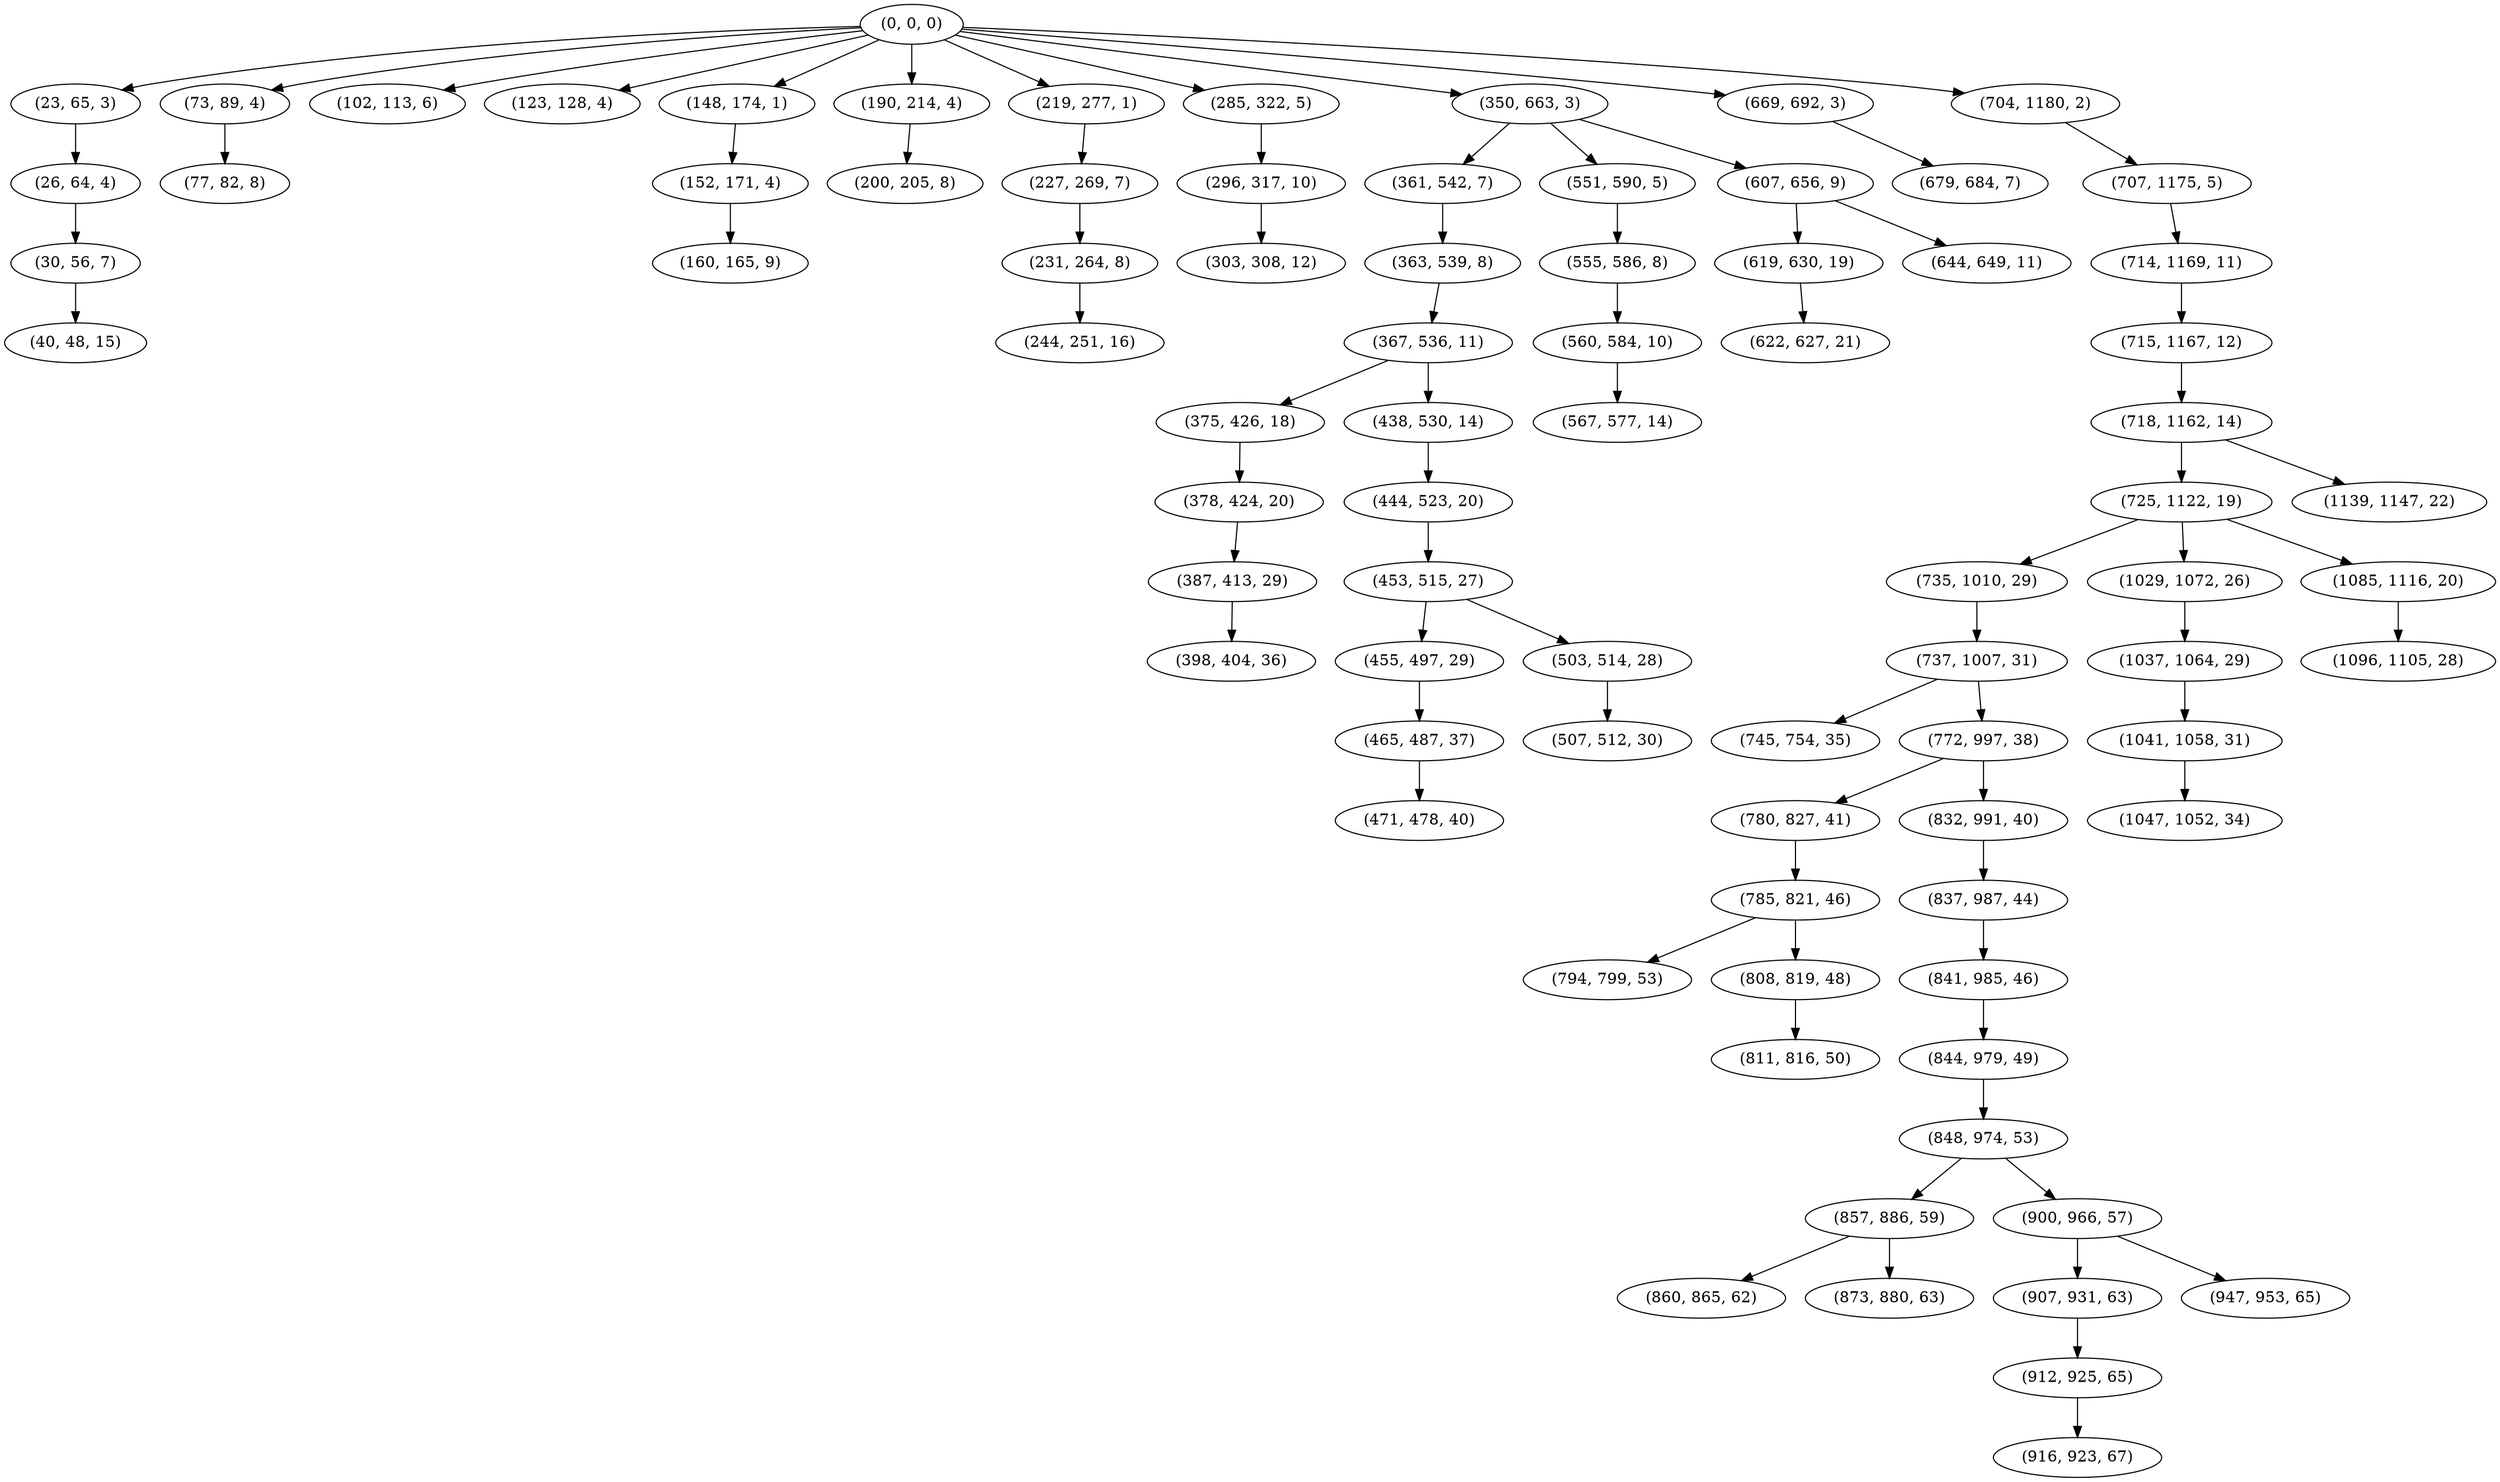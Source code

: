 digraph tree {
    "(0, 0, 0)";
    "(23, 65, 3)";
    "(26, 64, 4)";
    "(30, 56, 7)";
    "(40, 48, 15)";
    "(73, 89, 4)";
    "(77, 82, 8)";
    "(102, 113, 6)";
    "(123, 128, 4)";
    "(148, 174, 1)";
    "(152, 171, 4)";
    "(160, 165, 9)";
    "(190, 214, 4)";
    "(200, 205, 8)";
    "(219, 277, 1)";
    "(227, 269, 7)";
    "(231, 264, 8)";
    "(244, 251, 16)";
    "(285, 322, 5)";
    "(296, 317, 10)";
    "(303, 308, 12)";
    "(350, 663, 3)";
    "(361, 542, 7)";
    "(363, 539, 8)";
    "(367, 536, 11)";
    "(375, 426, 18)";
    "(378, 424, 20)";
    "(387, 413, 29)";
    "(398, 404, 36)";
    "(438, 530, 14)";
    "(444, 523, 20)";
    "(453, 515, 27)";
    "(455, 497, 29)";
    "(465, 487, 37)";
    "(471, 478, 40)";
    "(503, 514, 28)";
    "(507, 512, 30)";
    "(551, 590, 5)";
    "(555, 586, 8)";
    "(560, 584, 10)";
    "(567, 577, 14)";
    "(607, 656, 9)";
    "(619, 630, 19)";
    "(622, 627, 21)";
    "(644, 649, 11)";
    "(669, 692, 3)";
    "(679, 684, 7)";
    "(704, 1180, 2)";
    "(707, 1175, 5)";
    "(714, 1169, 11)";
    "(715, 1167, 12)";
    "(718, 1162, 14)";
    "(725, 1122, 19)";
    "(735, 1010, 29)";
    "(737, 1007, 31)";
    "(745, 754, 35)";
    "(772, 997, 38)";
    "(780, 827, 41)";
    "(785, 821, 46)";
    "(794, 799, 53)";
    "(808, 819, 48)";
    "(811, 816, 50)";
    "(832, 991, 40)";
    "(837, 987, 44)";
    "(841, 985, 46)";
    "(844, 979, 49)";
    "(848, 974, 53)";
    "(857, 886, 59)";
    "(860, 865, 62)";
    "(873, 880, 63)";
    "(900, 966, 57)";
    "(907, 931, 63)";
    "(912, 925, 65)";
    "(916, 923, 67)";
    "(947, 953, 65)";
    "(1029, 1072, 26)";
    "(1037, 1064, 29)";
    "(1041, 1058, 31)";
    "(1047, 1052, 34)";
    "(1085, 1116, 20)";
    "(1096, 1105, 28)";
    "(1139, 1147, 22)";
    "(0, 0, 0)" -> "(23, 65, 3)";
    "(0, 0, 0)" -> "(73, 89, 4)";
    "(0, 0, 0)" -> "(102, 113, 6)";
    "(0, 0, 0)" -> "(123, 128, 4)";
    "(0, 0, 0)" -> "(148, 174, 1)";
    "(0, 0, 0)" -> "(190, 214, 4)";
    "(0, 0, 0)" -> "(219, 277, 1)";
    "(0, 0, 0)" -> "(285, 322, 5)";
    "(0, 0, 0)" -> "(350, 663, 3)";
    "(0, 0, 0)" -> "(669, 692, 3)";
    "(0, 0, 0)" -> "(704, 1180, 2)";
    "(23, 65, 3)" -> "(26, 64, 4)";
    "(26, 64, 4)" -> "(30, 56, 7)";
    "(30, 56, 7)" -> "(40, 48, 15)";
    "(73, 89, 4)" -> "(77, 82, 8)";
    "(148, 174, 1)" -> "(152, 171, 4)";
    "(152, 171, 4)" -> "(160, 165, 9)";
    "(190, 214, 4)" -> "(200, 205, 8)";
    "(219, 277, 1)" -> "(227, 269, 7)";
    "(227, 269, 7)" -> "(231, 264, 8)";
    "(231, 264, 8)" -> "(244, 251, 16)";
    "(285, 322, 5)" -> "(296, 317, 10)";
    "(296, 317, 10)" -> "(303, 308, 12)";
    "(350, 663, 3)" -> "(361, 542, 7)";
    "(350, 663, 3)" -> "(551, 590, 5)";
    "(350, 663, 3)" -> "(607, 656, 9)";
    "(361, 542, 7)" -> "(363, 539, 8)";
    "(363, 539, 8)" -> "(367, 536, 11)";
    "(367, 536, 11)" -> "(375, 426, 18)";
    "(367, 536, 11)" -> "(438, 530, 14)";
    "(375, 426, 18)" -> "(378, 424, 20)";
    "(378, 424, 20)" -> "(387, 413, 29)";
    "(387, 413, 29)" -> "(398, 404, 36)";
    "(438, 530, 14)" -> "(444, 523, 20)";
    "(444, 523, 20)" -> "(453, 515, 27)";
    "(453, 515, 27)" -> "(455, 497, 29)";
    "(453, 515, 27)" -> "(503, 514, 28)";
    "(455, 497, 29)" -> "(465, 487, 37)";
    "(465, 487, 37)" -> "(471, 478, 40)";
    "(503, 514, 28)" -> "(507, 512, 30)";
    "(551, 590, 5)" -> "(555, 586, 8)";
    "(555, 586, 8)" -> "(560, 584, 10)";
    "(560, 584, 10)" -> "(567, 577, 14)";
    "(607, 656, 9)" -> "(619, 630, 19)";
    "(607, 656, 9)" -> "(644, 649, 11)";
    "(619, 630, 19)" -> "(622, 627, 21)";
    "(669, 692, 3)" -> "(679, 684, 7)";
    "(704, 1180, 2)" -> "(707, 1175, 5)";
    "(707, 1175, 5)" -> "(714, 1169, 11)";
    "(714, 1169, 11)" -> "(715, 1167, 12)";
    "(715, 1167, 12)" -> "(718, 1162, 14)";
    "(718, 1162, 14)" -> "(725, 1122, 19)";
    "(718, 1162, 14)" -> "(1139, 1147, 22)";
    "(725, 1122, 19)" -> "(735, 1010, 29)";
    "(725, 1122, 19)" -> "(1029, 1072, 26)";
    "(725, 1122, 19)" -> "(1085, 1116, 20)";
    "(735, 1010, 29)" -> "(737, 1007, 31)";
    "(737, 1007, 31)" -> "(745, 754, 35)";
    "(737, 1007, 31)" -> "(772, 997, 38)";
    "(772, 997, 38)" -> "(780, 827, 41)";
    "(772, 997, 38)" -> "(832, 991, 40)";
    "(780, 827, 41)" -> "(785, 821, 46)";
    "(785, 821, 46)" -> "(794, 799, 53)";
    "(785, 821, 46)" -> "(808, 819, 48)";
    "(808, 819, 48)" -> "(811, 816, 50)";
    "(832, 991, 40)" -> "(837, 987, 44)";
    "(837, 987, 44)" -> "(841, 985, 46)";
    "(841, 985, 46)" -> "(844, 979, 49)";
    "(844, 979, 49)" -> "(848, 974, 53)";
    "(848, 974, 53)" -> "(857, 886, 59)";
    "(848, 974, 53)" -> "(900, 966, 57)";
    "(857, 886, 59)" -> "(860, 865, 62)";
    "(857, 886, 59)" -> "(873, 880, 63)";
    "(900, 966, 57)" -> "(907, 931, 63)";
    "(900, 966, 57)" -> "(947, 953, 65)";
    "(907, 931, 63)" -> "(912, 925, 65)";
    "(912, 925, 65)" -> "(916, 923, 67)";
    "(1029, 1072, 26)" -> "(1037, 1064, 29)";
    "(1037, 1064, 29)" -> "(1041, 1058, 31)";
    "(1041, 1058, 31)" -> "(1047, 1052, 34)";
    "(1085, 1116, 20)" -> "(1096, 1105, 28)";
}
